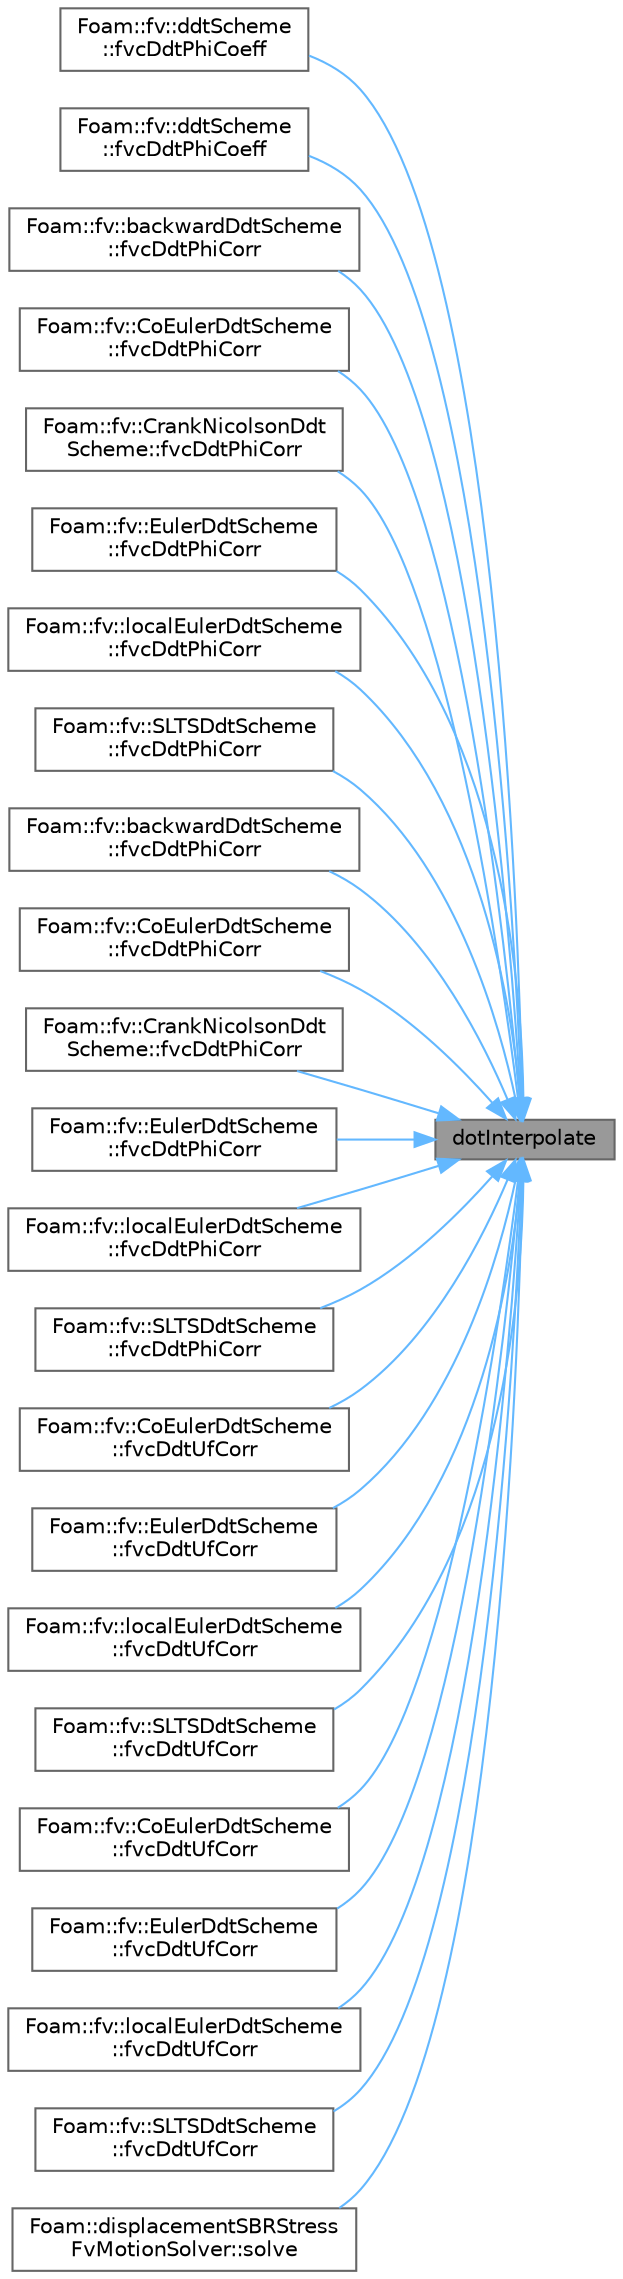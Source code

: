 digraph "dotInterpolate"
{
 // LATEX_PDF_SIZE
  bgcolor="transparent";
  edge [fontname=Helvetica,fontsize=10,labelfontname=Helvetica,labelfontsize=10];
  node [fontname=Helvetica,fontsize=10,shape=box,height=0.2,width=0.4];
  rankdir="RL";
  Node1 [id="Node000001",label="dotInterpolate",height=0.2,width=0.4,color="gray40", fillcolor="grey60", style="filled", fontcolor="black",tooltip=" "];
  Node1 -> Node2 [id="edge1_Node000001_Node000002",dir="back",color="steelblue1",style="solid",tooltip=" "];
  Node2 [id="Node000002",label="Foam::fv::ddtScheme\l::fvcDdtPhiCoeff",height=0.2,width=0.4,color="grey40", fillcolor="white", style="filled",URL="$classFoam_1_1fv_1_1ddtScheme.html#ad8e2950434dade4daab3512fe95d721e",tooltip=" "];
  Node1 -> Node3 [id="edge2_Node000001_Node000003",dir="back",color="steelblue1",style="solid",tooltip=" "];
  Node3 [id="Node000003",label="Foam::fv::ddtScheme\l::fvcDdtPhiCoeff",height=0.2,width=0.4,color="grey40", fillcolor="white", style="filled",URL="$classFoam_1_1fv_1_1ddtScheme.html#a3659a6e51c17f47b4b0c4e0ce730c04c",tooltip=" "];
  Node1 -> Node4 [id="edge3_Node000001_Node000004",dir="back",color="steelblue1",style="solid",tooltip=" "];
  Node4 [id="Node000004",label="Foam::fv::backwardDdtScheme\l::fvcDdtPhiCorr",height=0.2,width=0.4,color="grey40", fillcolor="white", style="filled",URL="$classFoam_1_1fv_1_1backwardDdtScheme.html#a2cd3566b8394e9b51815aef5b764cd33",tooltip=" "];
  Node1 -> Node5 [id="edge4_Node000001_Node000005",dir="back",color="steelblue1",style="solid",tooltip=" "];
  Node5 [id="Node000005",label="Foam::fv::CoEulerDdtScheme\l::fvcDdtPhiCorr",height=0.2,width=0.4,color="grey40", fillcolor="white", style="filled",URL="$classFoam_1_1fv_1_1CoEulerDdtScheme.html#a33f5cdb166b94225746ffebc3da4f759",tooltip=" "];
  Node1 -> Node6 [id="edge5_Node000001_Node000006",dir="back",color="steelblue1",style="solid",tooltip=" "];
  Node6 [id="Node000006",label="Foam::fv::CrankNicolsonDdt\lScheme::fvcDdtPhiCorr",height=0.2,width=0.4,color="grey40", fillcolor="white", style="filled",URL="$classFoam_1_1fv_1_1CrankNicolsonDdtScheme.html#a97d8b415a9dfae12e1a430b08297c478",tooltip=" "];
  Node1 -> Node7 [id="edge6_Node000001_Node000007",dir="back",color="steelblue1",style="solid",tooltip=" "];
  Node7 [id="Node000007",label="Foam::fv::EulerDdtScheme\l::fvcDdtPhiCorr",height=0.2,width=0.4,color="grey40", fillcolor="white", style="filled",URL="$classFoam_1_1fv_1_1EulerDdtScheme.html#aea5ea010bd642e637a7f3909174cca8c",tooltip=" "];
  Node1 -> Node8 [id="edge7_Node000001_Node000008",dir="back",color="steelblue1",style="solid",tooltip=" "];
  Node8 [id="Node000008",label="Foam::fv::localEulerDdtScheme\l::fvcDdtPhiCorr",height=0.2,width=0.4,color="grey40", fillcolor="white", style="filled",URL="$classFoam_1_1fv_1_1localEulerDdtScheme.html#aa748aa5731e72b3ab6b596a1a3b0cb2d",tooltip=" "];
  Node1 -> Node9 [id="edge8_Node000001_Node000009",dir="back",color="steelblue1",style="solid",tooltip=" "];
  Node9 [id="Node000009",label="Foam::fv::SLTSDdtScheme\l::fvcDdtPhiCorr",height=0.2,width=0.4,color="grey40", fillcolor="white", style="filled",URL="$classFoam_1_1fv_1_1SLTSDdtScheme.html#a70599a08bad41eec8ff9c5b8b15bdfb4",tooltip=" "];
  Node1 -> Node10 [id="edge9_Node000001_Node000010",dir="back",color="steelblue1",style="solid",tooltip=" "];
  Node10 [id="Node000010",label="Foam::fv::backwardDdtScheme\l::fvcDdtPhiCorr",height=0.2,width=0.4,color="grey40", fillcolor="white", style="filled",URL="$classFoam_1_1fv_1_1backwardDdtScheme.html#a78dda7eef7fac9bf672bfb10573615b5",tooltip=" "];
  Node1 -> Node11 [id="edge10_Node000001_Node000011",dir="back",color="steelblue1",style="solid",tooltip=" "];
  Node11 [id="Node000011",label="Foam::fv::CoEulerDdtScheme\l::fvcDdtPhiCorr",height=0.2,width=0.4,color="grey40", fillcolor="white", style="filled",URL="$classFoam_1_1fv_1_1CoEulerDdtScheme.html#a48eb6d561d42cfafe13bb2a5aa378871",tooltip=" "];
  Node1 -> Node12 [id="edge11_Node000001_Node000012",dir="back",color="steelblue1",style="solid",tooltip=" "];
  Node12 [id="Node000012",label="Foam::fv::CrankNicolsonDdt\lScheme::fvcDdtPhiCorr",height=0.2,width=0.4,color="grey40", fillcolor="white", style="filled",URL="$classFoam_1_1fv_1_1CrankNicolsonDdtScheme.html#a911ca3a00d4feb25cc8f71c583ad394a",tooltip=" "];
  Node1 -> Node13 [id="edge12_Node000001_Node000013",dir="back",color="steelblue1",style="solid",tooltip=" "];
  Node13 [id="Node000013",label="Foam::fv::EulerDdtScheme\l::fvcDdtPhiCorr",height=0.2,width=0.4,color="grey40", fillcolor="white", style="filled",URL="$classFoam_1_1fv_1_1EulerDdtScheme.html#a61ca4341f4fef18de494f52dc929c094",tooltip=" "];
  Node1 -> Node14 [id="edge13_Node000001_Node000014",dir="back",color="steelblue1",style="solid",tooltip=" "];
  Node14 [id="Node000014",label="Foam::fv::localEulerDdtScheme\l::fvcDdtPhiCorr",height=0.2,width=0.4,color="grey40", fillcolor="white", style="filled",URL="$classFoam_1_1fv_1_1localEulerDdtScheme.html#a4984cad95ea1825662d3605fa508f541",tooltip=" "];
  Node1 -> Node15 [id="edge14_Node000001_Node000015",dir="back",color="steelblue1",style="solid",tooltip=" "];
  Node15 [id="Node000015",label="Foam::fv::SLTSDdtScheme\l::fvcDdtPhiCorr",height=0.2,width=0.4,color="grey40", fillcolor="white", style="filled",URL="$classFoam_1_1fv_1_1SLTSDdtScheme.html#af456cd60b3ddc5fcdda0e7c1dc8edfc7",tooltip=" "];
  Node1 -> Node16 [id="edge15_Node000001_Node000016",dir="back",color="steelblue1",style="solid",tooltip=" "];
  Node16 [id="Node000016",label="Foam::fv::CoEulerDdtScheme\l::fvcDdtUfCorr",height=0.2,width=0.4,color="grey40", fillcolor="white", style="filled",URL="$classFoam_1_1fv_1_1CoEulerDdtScheme.html#a08cbec5ced869c7c2325e049742bec85",tooltip=" "];
  Node1 -> Node17 [id="edge16_Node000001_Node000017",dir="back",color="steelblue1",style="solid",tooltip=" "];
  Node17 [id="Node000017",label="Foam::fv::EulerDdtScheme\l::fvcDdtUfCorr",height=0.2,width=0.4,color="grey40", fillcolor="white", style="filled",URL="$classFoam_1_1fv_1_1EulerDdtScheme.html#aecbc9f6b271c53137bafd88d71cca898",tooltip=" "];
  Node1 -> Node18 [id="edge17_Node000001_Node000018",dir="back",color="steelblue1",style="solid",tooltip=" "];
  Node18 [id="Node000018",label="Foam::fv::localEulerDdtScheme\l::fvcDdtUfCorr",height=0.2,width=0.4,color="grey40", fillcolor="white", style="filled",URL="$classFoam_1_1fv_1_1localEulerDdtScheme.html#a7d1c87d08f139bbdfab3842a6cf6cc2f",tooltip=" "];
  Node1 -> Node19 [id="edge18_Node000001_Node000019",dir="back",color="steelblue1",style="solid",tooltip=" "];
  Node19 [id="Node000019",label="Foam::fv::SLTSDdtScheme\l::fvcDdtUfCorr",height=0.2,width=0.4,color="grey40", fillcolor="white", style="filled",URL="$classFoam_1_1fv_1_1SLTSDdtScheme.html#ad31782971afded9cb24b31ea3d172752",tooltip=" "];
  Node1 -> Node20 [id="edge19_Node000001_Node000020",dir="back",color="steelblue1",style="solid",tooltip=" "];
  Node20 [id="Node000020",label="Foam::fv::CoEulerDdtScheme\l::fvcDdtUfCorr",height=0.2,width=0.4,color="grey40", fillcolor="white", style="filled",URL="$classFoam_1_1fv_1_1CoEulerDdtScheme.html#add4d8c2b4e5ed9ea3d19d57e423458d8",tooltip=" "];
  Node1 -> Node21 [id="edge20_Node000001_Node000021",dir="back",color="steelblue1",style="solid",tooltip=" "];
  Node21 [id="Node000021",label="Foam::fv::EulerDdtScheme\l::fvcDdtUfCorr",height=0.2,width=0.4,color="grey40", fillcolor="white", style="filled",URL="$classFoam_1_1fv_1_1EulerDdtScheme.html#a17fb0c8b234ab599199f118e8daf61d8",tooltip=" "];
  Node1 -> Node22 [id="edge21_Node000001_Node000022",dir="back",color="steelblue1",style="solid",tooltip=" "];
  Node22 [id="Node000022",label="Foam::fv::localEulerDdtScheme\l::fvcDdtUfCorr",height=0.2,width=0.4,color="grey40", fillcolor="white", style="filled",URL="$classFoam_1_1fv_1_1localEulerDdtScheme.html#a0b999bd5c4c55c447af32f9add132ceb",tooltip=" "];
  Node1 -> Node23 [id="edge22_Node000001_Node000023",dir="back",color="steelblue1",style="solid",tooltip=" "];
  Node23 [id="Node000023",label="Foam::fv::SLTSDdtScheme\l::fvcDdtUfCorr",height=0.2,width=0.4,color="grey40", fillcolor="white", style="filled",URL="$classFoam_1_1fv_1_1SLTSDdtScheme.html#ada1867a5571843d2b87917cd97a91d06",tooltip=" "];
  Node1 -> Node24 [id="edge23_Node000001_Node000024",dir="back",color="steelblue1",style="solid",tooltip=" "];
  Node24 [id="Node000024",label="Foam::displacementSBRStress\lFvMotionSolver::solve",height=0.2,width=0.4,color="grey40", fillcolor="white", style="filled",URL="$classFoam_1_1displacementSBRStressFvMotionSolver.html#af7d39f0eac0af0ed5785935ac72a1e7d",tooltip=" "];
}
